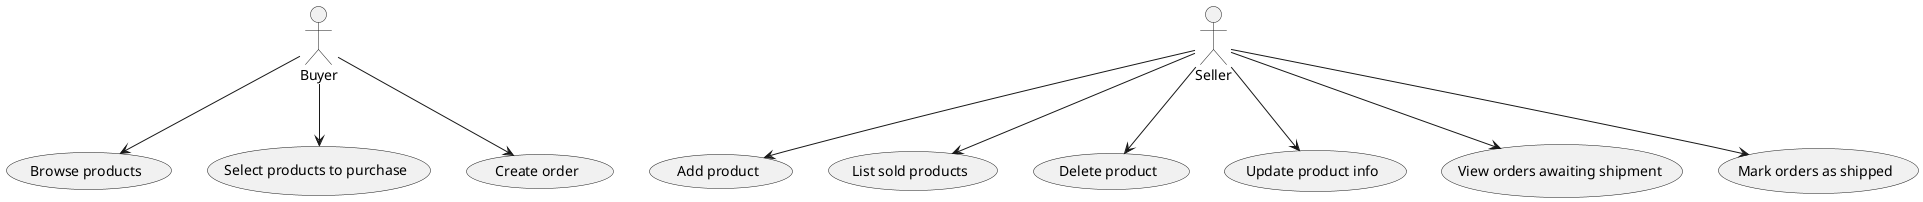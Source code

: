 @startuml
'https://plantuml.com/use-case-diagram

(Browse products) as (UC1)
(Select products to purchase) as (UC2)
(Create order) as (UC3)
(Add product) as (UC4)
(List sold products) as (UC5)
(Delete product) as (UC6)
(Update product info) as (UC7)
(View orders awaiting shipment) as (UC8)
(Mark orders as shipped) as (UC9)
actor Seller
actor Buyer
Seller --> (UC4)
Seller --> (UC5)
Seller --> (UC6)
Seller --> (UC7)
Seller --> (UC8)
Seller --> (UC9)
Buyer --> (UC1)
Buyer --> (UC2)
Buyer --> (UC3)


@enduml